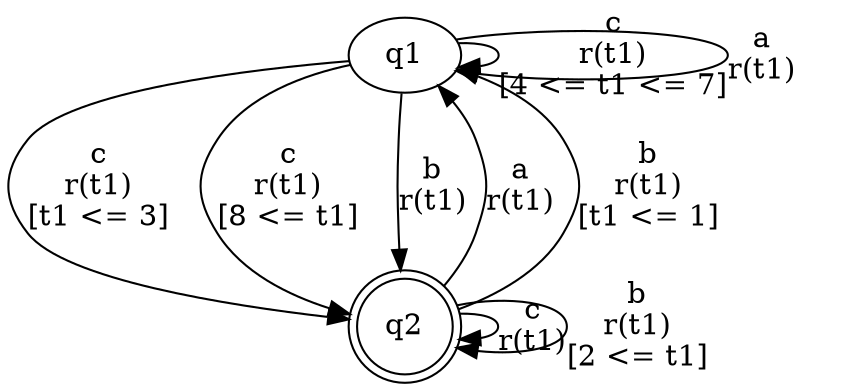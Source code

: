 digraph L {
	qq1[label=q1]
	qq2[label=q2 shape=doublecircle]
	qq1 -> qq2[label="c\nr(t1)\n[t1 <= 3]"]
	qq2 -> qq2[label="c\nr(t1)\n"]
	qq2 -> qq2[label="b\nr(t1)\n[2 <= t1]"]
	qq2 -> qq1[label="a\nr(t1)\n"]
	qq2 -> qq1[label="b\nr(t1)\n[t1 <= 1]"]
	qq1 -> qq1[label="c\nr(t1)\n[4 <= t1 <= 7]"]
	qq1 -> qq2[label="c\nr(t1)\n[8 <= t1]"]
	qq1 -> qq2[label="b\nr(t1)\n"]
	qq1 -> qq1[label="a\nr(t1)\n"]
}
